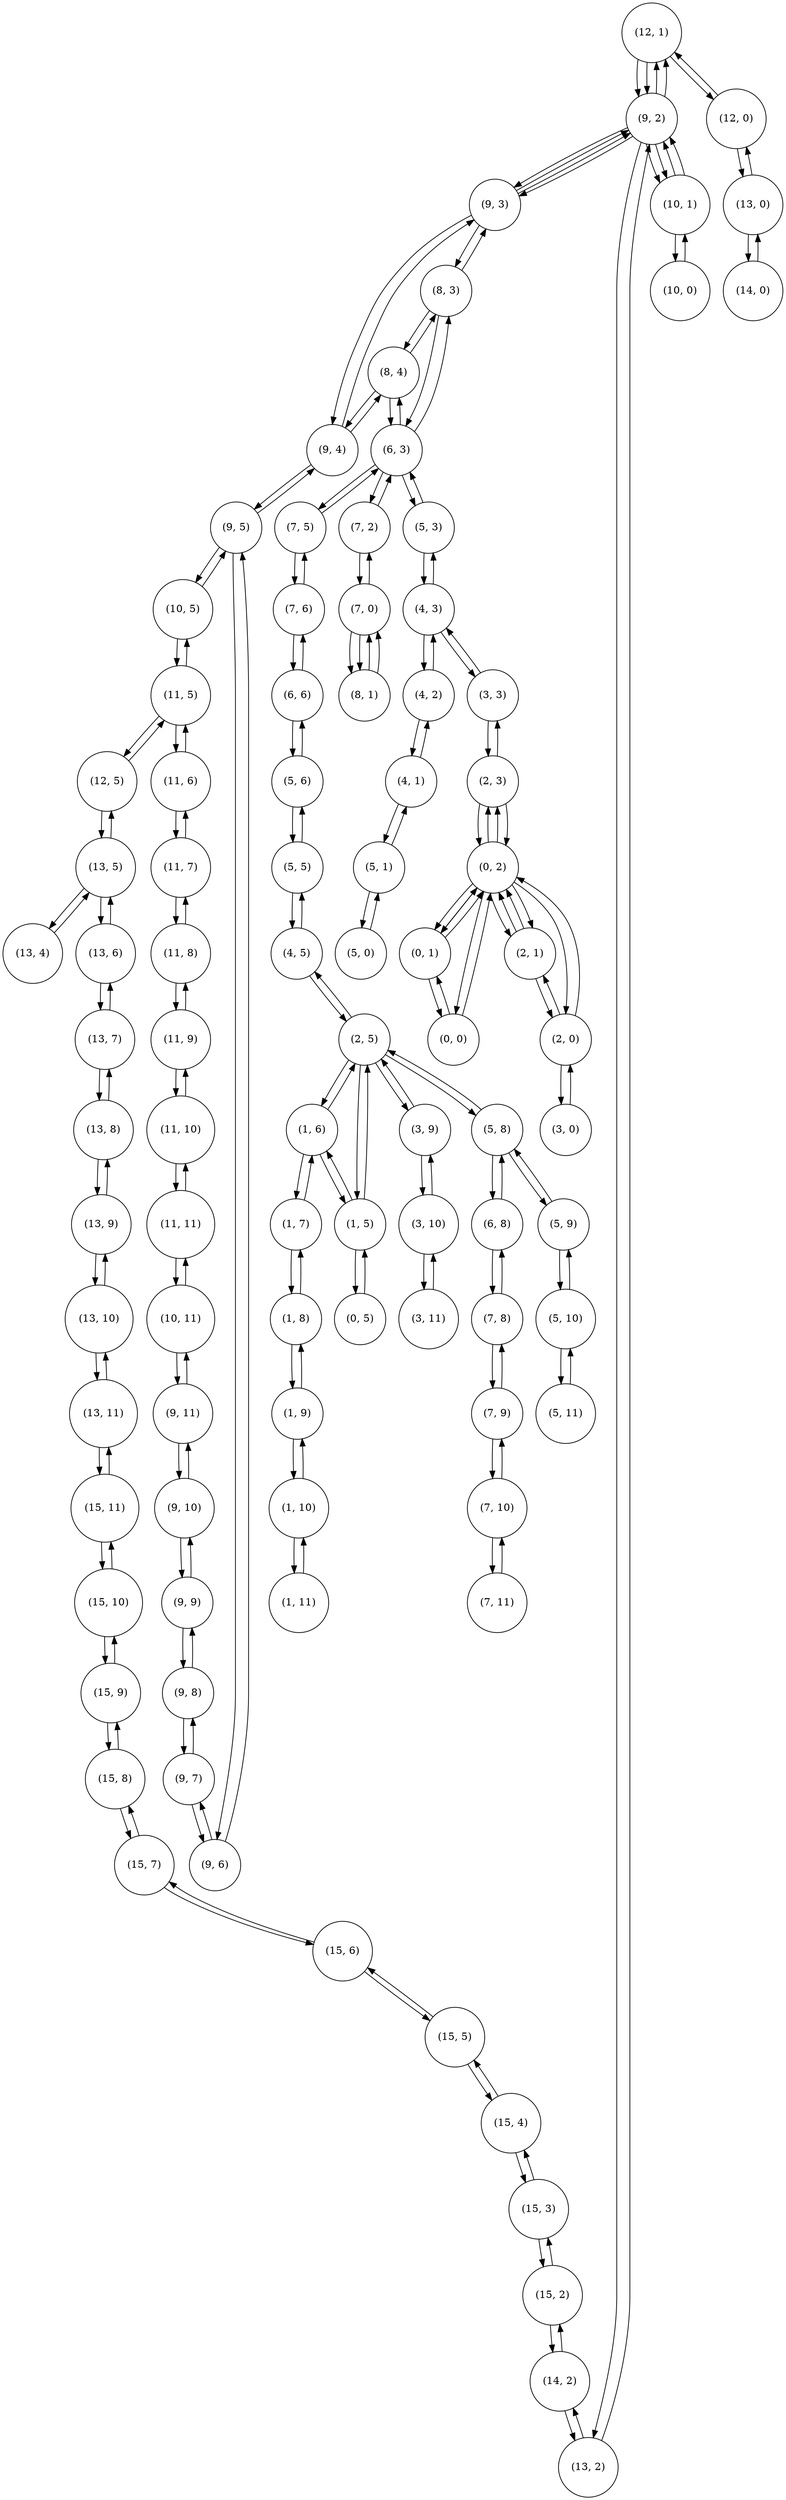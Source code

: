 digraph {
	node [shape=circle]
	"(12, 1)"
	"(12, 1)" -> "(9, 2)"
	"(12, 1)" -> "(9, 2)"
	"(12, 1)" -> "(12, 0)"
	"(11, 11)"
	"(11, 11)" -> "(10, 11)"
	"(11, 11)" -> "(11, 10)"
	"(13, 4)"
	"(13, 4)" -> "(13, 5)"
	"(1, 6)"
	"(1, 6)" -> "(2, 5)"
	"(1, 6)" -> "(1, 7)"
	"(1, 6)" -> "(1, 5)"
	"(2, 5)"
	"(2, 5)" -> "(1, 5)"
	"(2, 5)" -> "(1, 6)"
	"(2, 5)" -> "(3, 9)"
	"(2, 5)" -> "(4, 5)"
	"(2, 5)" -> "(5, 8)"
	"(1, 11)"
	"(1, 11)" -> "(1, 10)"
	"(5, 8)"
	"(5, 8)" -> "(6, 8)"
	"(5, 8)" -> "(5, 9)"
	"(5, 8)" -> "(2, 5)"
	"(5, 5)"
	"(5, 5)" -> "(5, 6)"
	"(5, 5)" -> "(4, 5)"
	"(11, 5)"
	"(11, 5)" -> "(12, 5)"
	"(11, 5)" -> "(11, 6)"
	"(11, 5)" -> "(10, 5)"
	"(7, 6)"
	"(7, 6)" -> "(6, 6)"
	"(7, 6)" -> "(7, 5)"
	"(15, 11)"
	"(15, 11)" -> "(13, 11)"
	"(15, 11)" -> "(15, 10)"
	"(13, 7)"
	"(13, 7)" -> "(13, 8)"
	"(13, 7)" -> "(13, 6)"
	"(15, 4)"
	"(15, 4)" -> "(15, 5)"
	"(15, 4)" -> "(15, 3)"
	"(5, 11)"
	"(5, 11)" -> "(5, 10)"
	"(4, 5)"
	"(4, 5)" -> "(5, 5)"
	"(4, 5)" -> "(2, 5)"
	"(9, 3)"
	"(9, 3)" -> "(9, 2)"
	"(9, 3)" -> "(9, 4)"
	"(9, 3)" -> "(8, 3)"
	"(9, 3)" -> "(9, 2)"
	"(7, 5)"
	"(7, 5)" -> "(7, 6)"
	"(7, 5)" -> "(6, 3)"
	"(14, 2)"
	"(14, 2)" -> "(13, 2)"
	"(14, 2)" -> "(15, 2)"
	"(13, 10)"
	"(13, 10)" -> "(13, 11)"
	"(13, 10)" -> "(13, 9)"
	"(0, 1)"
	"(0, 1)" -> "(0, 2)"
	"(0, 1)" -> "(0, 2)"
	"(0, 1)" -> "(0, 0)"
	"(9, 9)"
	"(9, 9)" -> "(9, 10)"
	"(9, 9)" -> "(9, 8)"
	"(7, 8)"
	"(7, 8)" -> "(7, 9)"
	"(7, 8)" -> "(6, 8)"
	"(13, 0)"
	"(13, 0)" -> "(14, 0)"
	"(13, 0)" -> "(12, 0)"
	"(3, 11)"
	"(3, 11)" -> "(3, 10)"
	"(2, 1)"
	"(2, 1)" -> "(0, 2)"
	"(2, 1)" -> "(0, 2)"
	"(2, 1)" -> "(2, 0)"
	"(9, 4)"
	"(9, 4)" -> "(8, 4)"
	"(9, 4)" -> "(9, 3)"
	"(9, 4)" -> "(9, 5)"
	"(5, 1)"
	"(5, 1)" -> "(4, 1)"
	"(5, 1)" -> "(5, 0)"
	"(7, 2)"
	"(7, 2)" -> "(6, 3)"
	"(7, 2)" -> "(7, 0)"
	"(11, 10)"
	"(11, 10)" -> "(11, 11)"
	"(11, 10)" -> "(11, 9)"
	"(1, 5)"
	"(1, 5)" -> "(2, 5)"
	"(1, 5)" -> "(1, 6)"
	"(1, 5)" -> "(0, 5)"
	"(1, 10)"
	"(1, 10)" -> "(1, 11)"
	"(1, 10)" -> "(1, 9)"
	"(4, 1)"
	"(4, 1)" -> "(5, 1)"
	"(4, 1)" -> "(4, 2)"
	"(9, 7)"
	"(9, 7)" -> "(9, 8)"
	"(9, 7)" -> "(9, 6)"
	"(11, 9)"
	"(11, 9)" -> "(11, 10)"
	"(11, 9)" -> "(11, 8)"
	"(15, 10)"
	"(15, 10)" -> "(15, 11)"
	"(15, 10)" -> "(15, 9)"
	"(13, 6)"
	"(13, 6)" -> "(13, 7)"
	"(13, 6)" -> "(13, 5)"
	"(0, 5)"
	"(0, 5)" -> "(1, 5)"
	"(15, 7)"
	"(15, 7)" -> "(15, 8)"
	"(15, 7)" -> "(15, 6)"
	"(8, 3)"
	"(8, 3)" -> "(9, 3)"
	"(8, 3)" -> "(8, 4)"
	"(8, 3)" -> "(6, 3)"
	"(5, 10)"
	"(5, 10)" -> "(5, 11)"
	"(5, 10)" -> "(5, 9)"
	"(9, 2)"
	"(9, 2)" -> "(9, 3)"
	"(9, 2)" -> "(9, 3)"
	"(9, 2)" -> "(10, 1)"
	"(9, 2)" -> "(10, 1)"
	"(9, 2)" -> "(12, 1)"
	"(9, 2)" -> "(12, 1)"
	"(9, 2)" -> "(13, 2)"
	"(15, 9)"
	"(15, 9)" -> "(15, 10)"
	"(15, 9)" -> "(15, 8)"
	"(13, 9)"
	"(13, 9)" -> "(13, 10)"
	"(13, 9)" -> "(13, 8)"
	"(0, 2)"
	"(0, 2)" -> "(0, 0)"
	"(0, 2)" -> "(0, 1)"
	"(0, 2)" -> "(0, 1)"
	"(0, 2)" -> "(2, 0)"
	"(0, 2)" -> "(2, 1)"
	"(0, 2)" -> "(2, 1)"
	"(0, 2)" -> "(2, 3)"
	"(0, 2)" -> "(2, 3)"
	"(3, 0)"
	"(3, 0)" -> "(2, 0)"
	"(9, 8)"
	"(9, 8)" -> "(9, 9)"
	"(9, 8)" -> "(9, 7)"
	"(7, 11)"
	"(7, 11)" -> "(7, 10)"
	"(3, 10)"
	"(3, 10)" -> "(3, 11)"
	"(3, 10)" -> "(3, 9)"
	"(9, 11)"
	"(9, 11)" -> "(10, 11)"
	"(9, 11)" -> "(9, 10)"
	"(5, 0)"
	"(5, 0)" -> "(5, 1)"
	"(10, 0)"
	"(10, 0)" -> "(10, 1)"
	"(13, 2)"
	"(13, 2)" -> "(14, 2)"
	"(13, 2)" -> "(9, 2)"
	"(15, 3)"
	"(15, 3)" -> "(15, 4)"
	"(15, 3)" -> "(15, 2)"
	"(3, 9)"
	"(3, 9)" -> "(3, 10)"
	"(3, 9)" -> "(2, 5)"
	"(2, 3)"
	"(2, 3)" -> "(3, 3)"
	"(2, 3)" -> "(0, 2)"
	"(2, 3)" -> "(0, 2)"
	"(1, 9)"
	"(1, 9)" -> "(1, 10)"
	"(1, 9)" -> "(1, 8)"
	"(4, 2)"
	"(4, 2)" -> "(4, 3)"
	"(4, 2)" -> "(4, 1)"
	"(9, 6)"
	"(9, 6)" -> "(9, 7)"
	"(9, 6)" -> "(9, 5)"
	"(5, 3)"
	"(5, 3)" -> "(6, 3)"
	"(5, 3)" -> "(4, 3)"
	"(11, 7)"
	"(11, 7)" -> "(11, 8)"
	"(11, 7)" -> "(11, 6)"
	"(10, 5)"
	"(10, 5)" -> "(11, 5)"
	"(10, 5)" -> "(9, 5)"
	"(7, 0)"
	"(7, 0)" -> "(7, 2)"
	"(7, 0)" -> "(8, 1)"
	"(7, 0)" -> "(8, 1)"
	"(6, 8)"
	"(6, 8)" -> "(5, 8)"
	"(6, 8)" -> "(7, 8)"
	"(12, 0)"
	"(12, 0)" -> "(13, 0)"
	"(12, 0)" -> "(12, 1)"
	"(11, 8)"
	"(11, 8)" -> "(11, 9)"
	"(11, 8)" -> "(11, 7)"
	"(13, 5)"
	"(13, 5)" -> "(13, 6)"
	"(13, 5)" -> "(12, 5)"
	"(13, 5)" -> "(13, 4)"
	"(15, 6)"
	"(15, 6)" -> "(15, 7)"
	"(15, 6)" -> "(15, 5)"
	"(1, 7)"
	"(1, 7)" -> "(1, 6)"
	"(1, 7)" -> "(1, 8)"
	"(8, 4)"
	"(8, 4)" -> "(9, 4)"
	"(8, 4)" -> "(6, 3)"
	"(8, 4)" -> "(8, 3)"
	"(5, 9)"
	"(5, 9)" -> "(5, 8)"
	"(5, 9)" -> "(5, 10)"
	"(10, 11)"
	"(10, 11)" -> "(11, 11)"
	"(10, 11)" -> "(9, 11)"
	"(6, 6)"
	"(6, 6)" -> "(5, 6)"
	"(6, 6)" -> "(7, 6)"
	"(5, 6)"
	"(5, 6)" -> "(6, 6)"
	"(5, 6)" -> "(5, 5)"
	"(12, 5)"
	"(12, 5)" -> "(13, 5)"
	"(12, 5)" -> "(11, 5)"
	"(15, 8)"
	"(15, 8)" -> "(15, 9)"
	"(15, 8)" -> "(15, 7)"
	"(14, 0)"
	"(14, 0)" -> "(13, 0)"
	"(13, 8)"
	"(13, 8)" -> "(13, 9)"
	"(13, 8)" -> "(13, 7)"
	"(15, 5)"
	"(15, 5)" -> "(15, 6)"
	"(15, 5)" -> "(15, 4)"
	"(3, 3)"
	"(3, 3)" -> "(2, 3)"
	"(3, 3)" -> "(4, 3)"
	"(8, 1)"
	"(8, 1)" -> "(7, 0)"
	"(8, 1)" -> "(7, 0)"
	"(6, 3)"
	"(6, 3)" -> "(5, 3)"
	"(6, 3)" -> "(7, 2)"
	"(6, 3)" -> "(7, 5)"
	"(6, 3)" -> "(8, 3)"
	"(6, 3)" -> "(8, 4)"
	"(7, 10)"
	"(7, 10)" -> "(7, 11)"
	"(7, 10)" -> "(7, 9)"
	"(13, 11)"
	"(13, 11)" -> "(13, 10)"
	"(13, 11)" -> "(15, 11)"
	"(0, 0)"
	"(0, 0)" -> "(0, 2)"
	"(0, 0)" -> "(0, 1)"
	"(9, 10)"
	"(9, 10)" -> "(9, 11)"
	"(9, 10)" -> "(9, 9)"
	"(10, 1)"
	"(10, 1)" -> "(9, 2)"
	"(10, 1)" -> "(9, 2)"
	"(10, 1)" -> "(10, 0)"
	"(7, 9)"
	"(7, 9)" -> "(7, 10)"
	"(7, 9)" -> "(7, 8)"
	"(15, 2)"
	"(15, 2)" -> "(15, 3)"
	"(15, 2)" -> "(14, 2)"
	"(2, 0)"
	"(2, 0)" -> "(3, 0)"
	"(2, 0)" -> "(2, 1)"
	"(2, 0)" -> "(0, 2)"
	"(1, 8)"
	"(1, 8)" -> "(1, 9)"
	"(1, 8)" -> "(1, 7)"
	"(4, 3)"
	"(4, 3)" -> "(5, 3)"
	"(4, 3)" -> "(3, 3)"
	"(4, 3)" -> "(4, 2)"
	"(9, 5)"
	"(9, 5)" -> "(10, 5)"
	"(9, 5)" -> "(9, 6)"
	"(9, 5)" -> "(9, 4)"
	"(11, 6)"
	"(11, 6)" -> "(11, 7)"
	"(11, 6)" -> "(11, 5)"
}
